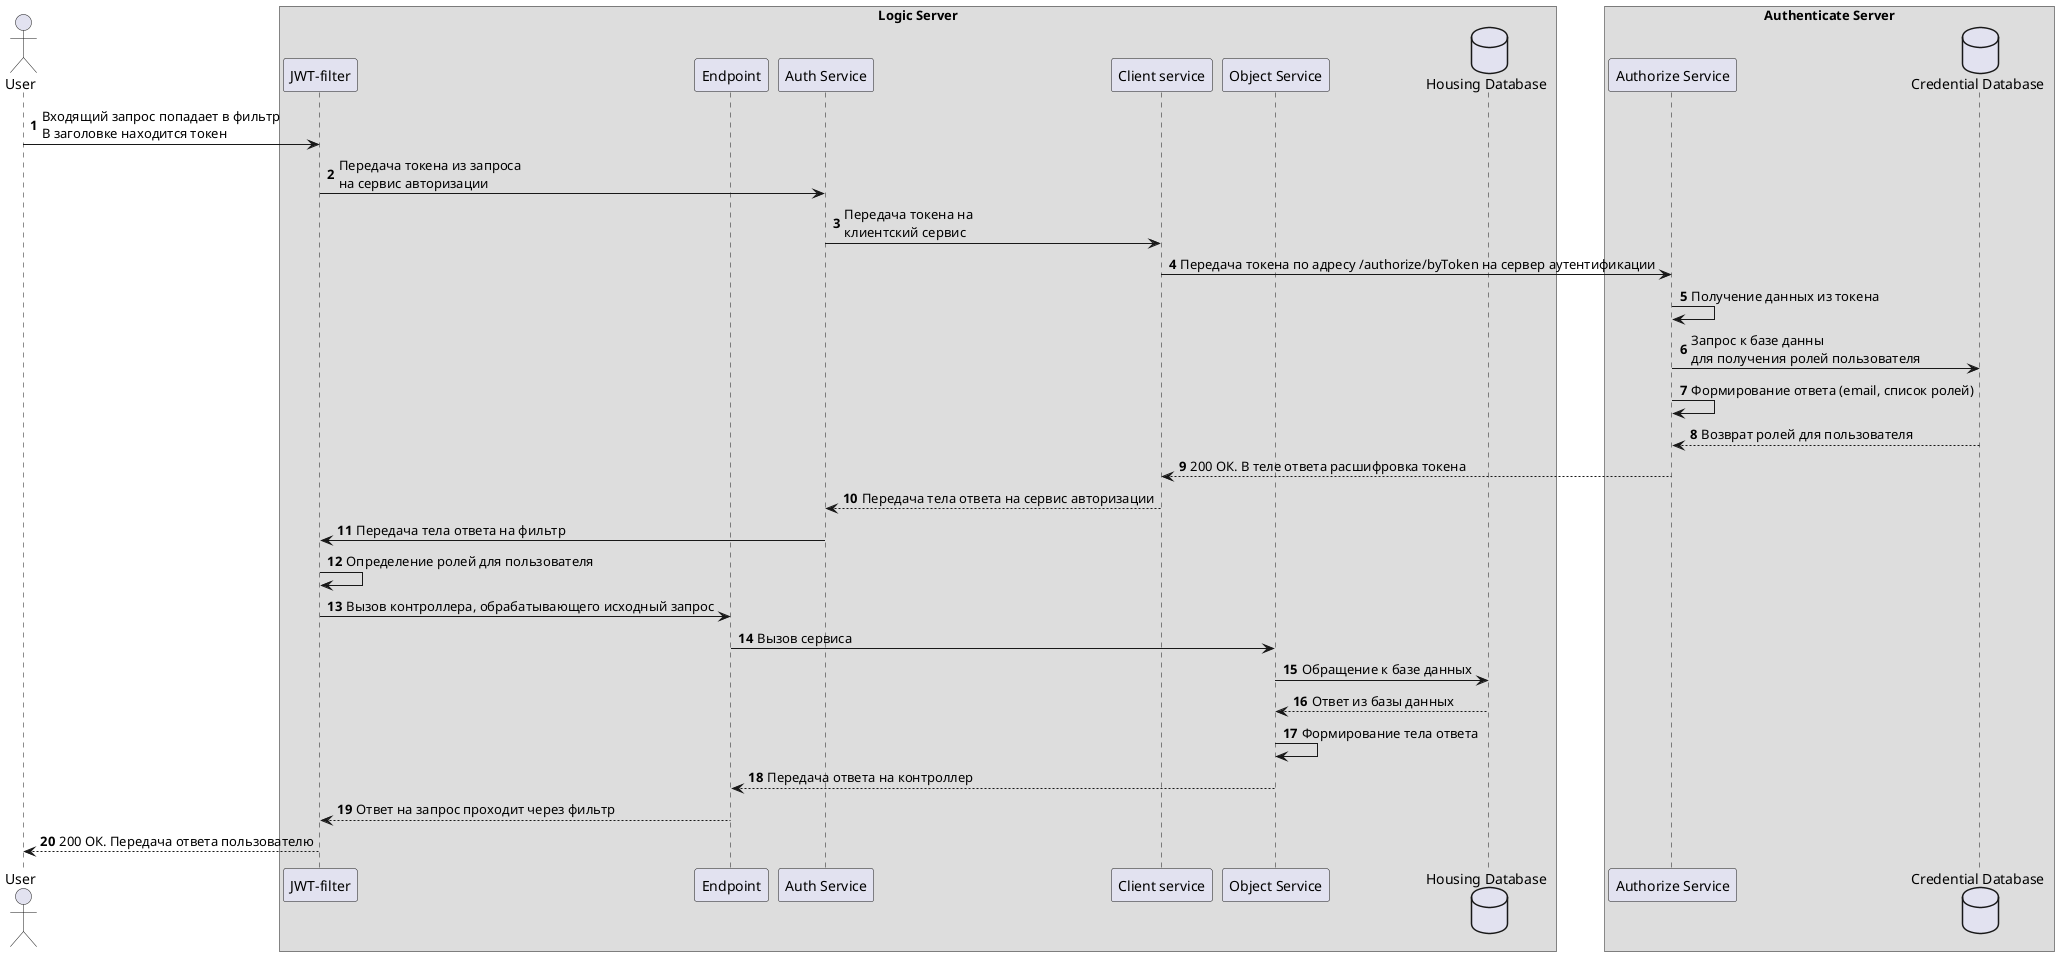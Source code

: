 @startuml
'https://plantuml.com/sequence-diagram

autonumber
actor User
box "Logic Server"
    participant "JWT-filter"
    participant "Endpoint"
    participant "Auth Service"
    participant "Client service"
    participant "Object Service"
    database "Housing Database"
end box

box "Authenticate Server"
    participant "Authorize Service"
    database "Credential Database"
end box

User -> "JWT-filter" :Входящий запрос попадает в фильтр\nВ заголовке находится токен
"JWT-filter" -> "Auth Service" :Передача токена из запроса\nна сервис авторизации
"Auth Service" -> "Client service" :Передача токена на \nклиентский сервис
"Client service" -> "Authorize Service" : Передача токена по адресу /authorize/byToken на сервер аутентификации
"Authorize Service" -> "Authorize Service" :Получение данных из токена
"Authorize Service" -> "Credential Database" :Запрос к базе данны\nдля получения ролей пользователя
"Authorize Service" -> "Authorize Service" : Формирование ответа (email, список ролей)
"Credential Database" --> "Authorize Service" :Возврат ролей для пользователя
"Authorize Service" --> "Client service" :200 ОК. В теле ответа расшифровка токена
"Client service" --> "Auth Service" :Передача тела ответа на сервис авторизации
"Auth Service" -> "JWT-filter" :Передача тела ответа на фильтр
"JWT-filter" -> "JWT-filter" :Определение ролей для пользователя
"JWT-filter" -> "Endpoint" :Вызов контроллера, обрабатывающего исходный запрос
"Endpoint" -> "Object Service" :Вызов сервиса
"Object Service" -> "Housing Database" :Обращение к базе данных
"Housing Database" --> "Object Service" :Ответ из базы данных
"Object Service" -> "Object Service" :Формирование тела ответа
"Object Service" --> "Endpoint" :Передача ответа на контроллер
"Endpoint" --> "JWT-filter" :Ответ на запрос проходит через фильтр
"JWT-filter" --> User :200 ОК. Передача ответа пользователю

@enduml